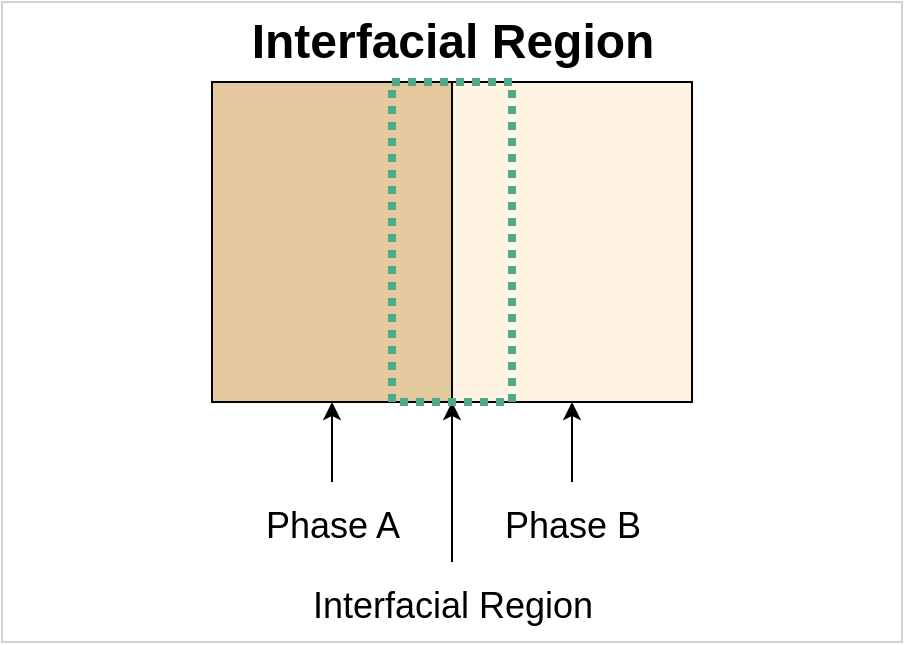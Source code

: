 <mxfile>
    <diagram id="5ydP_mNCoAJ0G2GhFtXP" name="Page-1">
        <mxGraphModel dx="629" dy="469" grid="1" gridSize="10" guides="1" tooltips="1" connect="1" arrows="1" fold="1" page="1" pageScale="1" pageWidth="850" pageHeight="1100" math="0" shadow="0">
            <root>
                <mxCell id="0"/>
                <mxCell id="1" parent="0"/>
                <mxCell id="18" value="" style="rounded=0;whiteSpace=wrap;html=1;strokeColor=#cfd1d3;fillColor=none;" parent="1" vertex="1">
                    <mxGeometry x="65" y="40" width="450" height="320" as="geometry"/>
                </mxCell>
                <mxCell id="2" value="" style="rounded=0;whiteSpace=wrap;html=1;fillColor=#e4c89e;" parent="1" vertex="1">
                    <mxGeometry x="170" y="80" width="120" height="160" as="geometry"/>
                </mxCell>
                <mxCell id="3" value="" style="rounded=0;whiteSpace=wrap;html=1;fillColor=#fff4e3;" parent="1" vertex="1">
                    <mxGeometry x="290" y="80" width="120" height="160" as="geometry"/>
                </mxCell>
                <mxCell id="8" style="edgeStyle=none;html=1;exitX=0.5;exitY=0;exitDx=0;exitDy=0;fontSize=18;entryX=0.5;entryY=1;entryDx=0;entryDy=0;" parent="1" source="5" target="2" edge="1">
                    <mxGeometry relative="1" as="geometry"/>
                </mxCell>
                <mxCell id="5" value="&lt;span style=&quot;font-weight: normal;&quot;&gt;&lt;font style=&quot;font-size: 18px;&quot;&gt;Phase A&lt;/font&gt;&lt;/span&gt;" style="text;strokeColor=none;fillColor=none;html=1;fontSize=24;fontStyle=1;verticalAlign=middle;align=center;" parent="1" vertex="1">
                    <mxGeometry x="180" y="280" width="100" height="40" as="geometry"/>
                </mxCell>
                <mxCell id="9" style="edgeStyle=none;html=1;exitX=0.5;exitY=0;exitDx=0;exitDy=0;entryX=0.5;entryY=1;entryDx=0;entryDy=0;fontSize=18;" parent="1" source="6" target="3" edge="1">
                    <mxGeometry relative="1" as="geometry">
                        <mxPoint x="390" y="240" as="targetPoint"/>
                    </mxGeometry>
                </mxCell>
                <mxCell id="6" value="&lt;span style=&quot;font-weight: normal;&quot;&gt;&lt;font style=&quot;font-size: 18px;&quot;&gt;Phase B&lt;/font&gt;&lt;/span&gt;" style="text;strokeColor=none;fillColor=none;html=1;fontSize=24;fontStyle=1;verticalAlign=middle;align=center;" parent="1" vertex="1">
                    <mxGeometry x="300" y="280" width="100" height="40" as="geometry"/>
                </mxCell>
                <mxCell id="10" style="edgeStyle=none;html=1;exitX=0.5;exitY=0;exitDx=0;exitDy=0;entryX=0;entryY=1;entryDx=0;entryDy=0;fontSize=18;" parent="1" source="7" target="3" edge="1">
                    <mxGeometry relative="1" as="geometry"/>
                </mxCell>
                <mxCell id="7" value="&lt;span style=&quot;font-weight: normal;&quot;&gt;&lt;font style=&quot;font-size: 18px;&quot;&gt;Interfacial Region&lt;/font&gt;&lt;/span&gt;" style="text;strokeColor=none;fillColor=none;html=1;fontSize=24;fontStyle=1;verticalAlign=middle;align=center;" parent="1" vertex="1">
                    <mxGeometry x="240" y="320" width="100" height="40" as="geometry"/>
                </mxCell>
                <mxCell id="11" value="Interfacial Region" style="text;strokeColor=none;fillColor=none;html=1;fontSize=24;fontStyle=1;verticalAlign=middle;align=center;" parent="1" vertex="1">
                    <mxGeometry x="240" y="40" width="100" height="40" as="geometry"/>
                </mxCell>
                <mxCell id="19" value="" style="rounded=0;whiteSpace=wrap;html=1;fillColor=none;strokeColor=#4EAB8A;strokeWidth=4;dashed=1;dashPattern=1 1;" parent="1" vertex="1">
                    <mxGeometry x="260" y="80" width="60" height="160" as="geometry"/>
                </mxCell>
            </root>
        </mxGraphModel>
    </diagram>
</mxfile>